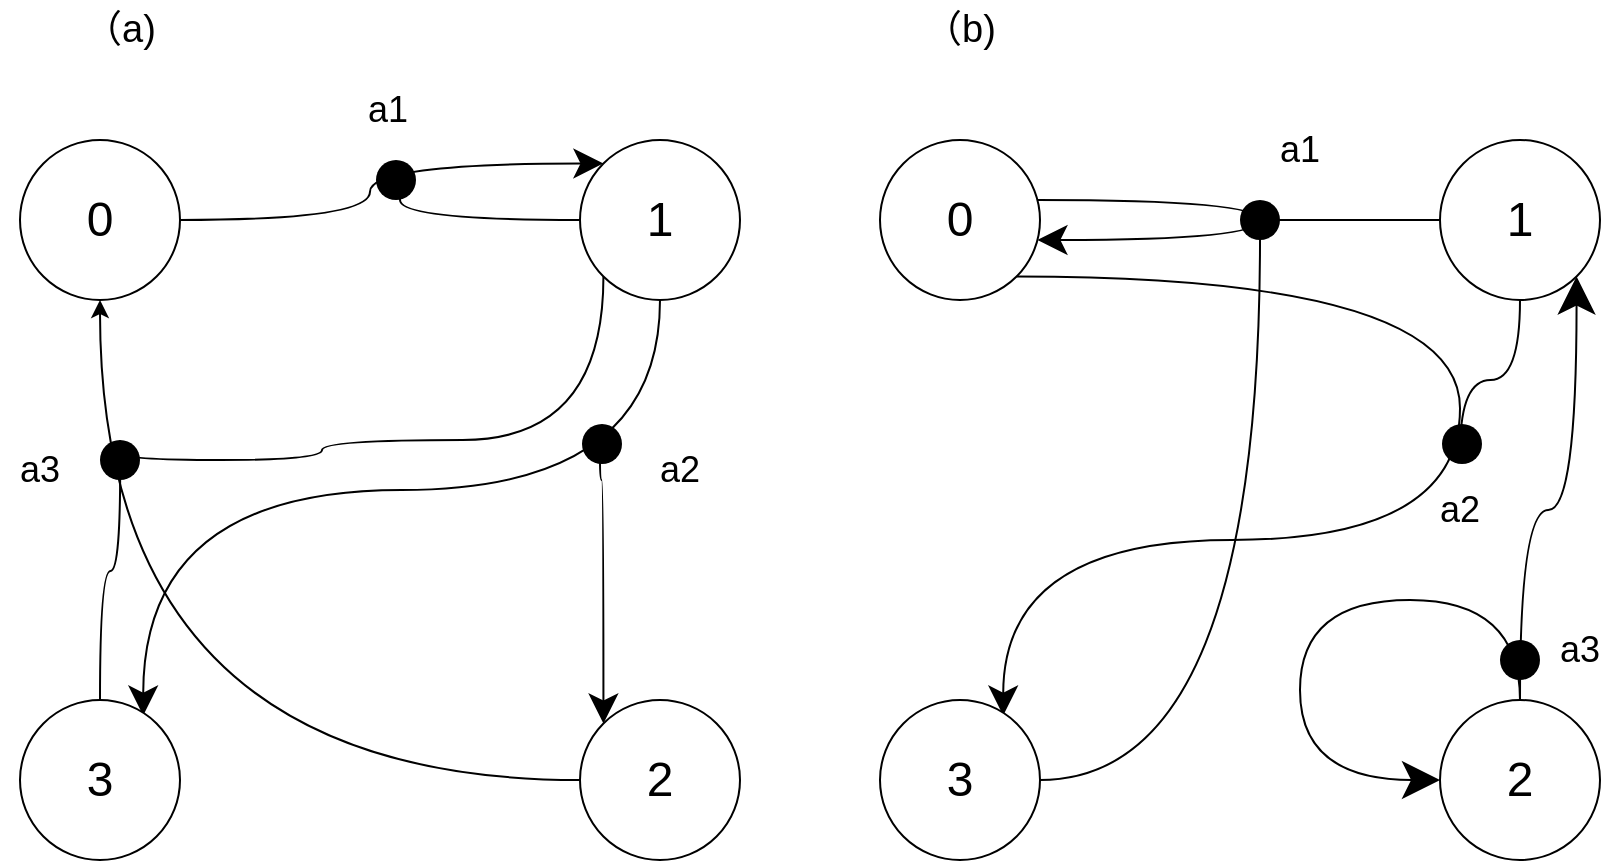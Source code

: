 <mxfile version="24.5.3" type="device" pages="3">
  <diagram id="SKceFKnRvt2C8jLjKgby" name="a">
    <mxGraphModel dx="1430" dy="826" grid="1" gridSize="10" guides="1" tooltips="1" connect="1" arrows="1" fold="1" page="1" pageScale="1" pageWidth="827" pageHeight="1169" math="0" shadow="0">
      <root>
        <mxCell id="0" />
        <mxCell id="1" value="content" style="" parent="0" />
        <mxCell id="7Bc_WqfhUudpgC2m2qhH-6" style="edgeStyle=orthogonalEdgeStyle;curved=1;rounded=0;orthogonalLoop=1;jettySize=auto;html=1;entryX=0;entryY=0;entryDx=0;entryDy=0;endSize=12;" parent="1" source="7Bc_WqfhUudpgC2m2qhH-2" target="7Bc_WqfhUudpgC2m2qhH-3" edge="1">
          <mxGeometry relative="1" as="geometry" />
        </mxCell>
        <mxCell id="7Bc_WqfhUudpgC2m2qhH-2" value="&lt;span style=&quot;font-size: 24px;&quot;&gt;0&lt;/span&gt;" style="ellipse;whiteSpace=wrap;html=1;aspect=fixed;" parent="1" vertex="1">
          <mxGeometry x="20" y="160" width="80" height="80" as="geometry" />
        </mxCell>
        <mxCell id="7Bc_WqfhUudpgC2m2qhH-7" style="edgeStyle=orthogonalEdgeStyle;curved=1;rounded=0;orthogonalLoop=1;jettySize=auto;html=1;" parent="1" source="7Bc_WqfhUudpgC2m2qhH-3" edge="1">
          <mxGeometry relative="1" as="geometry">
            <mxPoint x="200" y="180.0" as="targetPoint" />
            <Array as="points">
              <mxPoint x="210" y="200" />
              <mxPoint x="210" y="180" />
            </Array>
          </mxGeometry>
        </mxCell>
        <mxCell id="7Bc_WqfhUudpgC2m2qhH-13" style="edgeStyle=orthogonalEdgeStyle;curved=1;rounded=0;orthogonalLoop=1;jettySize=auto;html=1;exitX=0.5;exitY=1;exitDx=0;exitDy=0;entryX=0.77;entryY=0.097;entryDx=0;entryDy=0;entryPerimeter=0;endSize=12;" parent="1" source="7Bc_WqfhUudpgC2m2qhH-3" target="7Bc_WqfhUudpgC2m2qhH-5" edge="1">
          <mxGeometry relative="1" as="geometry">
            <mxPoint x="380" y="250.0" as="sourcePoint" />
            <mxPoint x="168.037" y="501.471" as="targetPoint" />
          </mxGeometry>
        </mxCell>
        <mxCell id="7Bc_WqfhUudpgC2m2qhH-14" style="edgeStyle=orthogonalEdgeStyle;curved=1;rounded=0;orthogonalLoop=1;jettySize=auto;html=1;entryX=0;entryY=0;entryDx=0;entryDy=0;endSize=12;" parent="1" target="7Bc_WqfhUudpgC2m2qhH-4" edge="1">
          <mxGeometry relative="1" as="geometry">
            <mxPoint x="320" y="310" as="sourcePoint" />
            <Array as="points">
              <mxPoint x="310" y="330" />
              <mxPoint x="312" y="330" />
            </Array>
          </mxGeometry>
        </mxCell>
        <mxCell id="7Bc_WqfhUudpgC2m2qhH-17" style="edgeStyle=orthogonalEdgeStyle;curved=1;rounded=0;orthogonalLoop=1;jettySize=auto;html=1;exitX=0;exitY=1;exitDx=0;exitDy=0;" parent="1" source="7Bc_WqfhUudpgC2m2qhH-3" edge="1">
          <mxGeometry relative="1" as="geometry">
            <mxPoint x="70" y="310" as="targetPoint" />
            <Array as="points">
              <mxPoint x="312" y="310" />
              <mxPoint x="171" y="310" />
              <mxPoint x="171" y="320" />
              <mxPoint x="70" y="320" />
            </Array>
          </mxGeometry>
        </mxCell>
        <mxCell id="7Bc_WqfhUudpgC2m2qhH-3" value="&lt;font style=&quot;font-size: 24px;&quot;&gt;1&lt;/font&gt;" style="ellipse;whiteSpace=wrap;html=1;aspect=fixed;" parent="1" vertex="1">
          <mxGeometry x="300" y="160" width="80" height="80" as="geometry" />
        </mxCell>
        <mxCell id="7Bc_WqfhUudpgC2m2qhH-16" style="edgeStyle=orthogonalEdgeStyle;curved=1;rounded=0;orthogonalLoop=1;jettySize=auto;html=1;entryX=0.5;entryY=1;entryDx=0;entryDy=0;" parent="1" source="7Bc_WqfhUudpgC2m2qhH-4" target="7Bc_WqfhUudpgC2m2qhH-2" edge="1">
          <mxGeometry relative="1" as="geometry" />
        </mxCell>
        <mxCell id="7Bc_WqfhUudpgC2m2qhH-4" value="&lt;font style=&quot;font-size: 24px;&quot;&gt;2&lt;/font&gt;" style="ellipse;whiteSpace=wrap;html=1;aspect=fixed;" parent="1" vertex="1">
          <mxGeometry x="300" y="440" width="80" height="80" as="geometry" />
        </mxCell>
        <mxCell id="7Bc_WqfhUudpgC2m2qhH-18" style="edgeStyle=orthogonalEdgeStyle;curved=1;rounded=0;orthogonalLoop=1;jettySize=auto;html=1;" parent="1" source="7Bc_WqfhUudpgC2m2qhH-5" edge="1">
          <mxGeometry relative="1" as="geometry">
            <mxPoint x="70" y="310" as="targetPoint" />
          </mxGeometry>
        </mxCell>
        <mxCell id="7Bc_WqfhUudpgC2m2qhH-5" value="&lt;font style=&quot;font-size: 24px;&quot;&gt;3&lt;/font&gt;" style="ellipse;whiteSpace=wrap;html=1;aspect=fixed;" parent="1" vertex="1">
          <mxGeometry x="20" y="440" width="80" height="80" as="geometry" />
        </mxCell>
        <mxCell id="7Bc_WqfhUudpgC2m2qhH-20" value="&lt;font style=&quot;font-size: 18px;&quot;&gt;a1&lt;/font&gt;" style="text;strokeColor=none;align=center;fillColor=none;html=1;verticalAlign=middle;whiteSpace=wrap;rounded=0;" parent="1" vertex="1">
          <mxGeometry x="174" y="130" width="60" height="30" as="geometry" />
        </mxCell>
        <mxCell id="7Bc_WqfhUudpgC2m2qhH-21" value="&lt;font style=&quot;font-size: 18px;&quot;&gt;a2&lt;/font&gt;" style="text;strokeColor=none;align=center;fillColor=none;html=1;verticalAlign=middle;whiteSpace=wrap;rounded=0;" parent="1" vertex="1">
          <mxGeometry x="320" y="310" width="60" height="30" as="geometry" />
        </mxCell>
        <mxCell id="7Bc_WqfhUudpgC2m2qhH-22" value="&lt;font style=&quot;font-size: 18px;&quot;&gt;a3&lt;/font&gt;" style="text;strokeColor=none;align=center;fillColor=none;html=1;verticalAlign=middle;whiteSpace=wrap;rounded=0;" parent="1" vertex="1">
          <mxGeometry x="10" y="310" width="40" height="30" as="geometry" />
        </mxCell>
        <mxCell id="7Bc_WqfhUudpgC2m2qhH-57" style="edgeStyle=orthogonalEdgeStyle;curved=1;rounded=0;orthogonalLoop=1;jettySize=auto;html=1;endSize=12;" parent="1" source="7Bc_WqfhUudpgC2m2qhH-58" target="7Bc_WqfhUudpgC2m2qhH-58" edge="1">
          <mxGeometry relative="1" as="geometry">
            <Array as="points">
              <mxPoint x="640" y="200" />
            </Array>
          </mxGeometry>
        </mxCell>
        <mxCell id="7Bc_WqfhUudpgC2m2qhH-58" value="&lt;font style=&quot;font-size: 24px;&quot;&gt;0&lt;/font&gt;" style="ellipse;whiteSpace=wrap;html=1;aspect=fixed;" parent="1" vertex="1">
          <mxGeometry x="450" y="160" width="80" height="80" as="geometry" />
        </mxCell>
        <mxCell id="7Bc_WqfhUudpgC2m2qhH-59" style="edgeStyle=orthogonalEdgeStyle;curved=1;rounded=0;orthogonalLoop=1;jettySize=auto;html=1;" parent="1" source="7Bc_WqfhUudpgC2m2qhH-63" edge="1">
          <mxGeometry relative="1" as="geometry">
            <mxPoint x="640" y="200" as="targetPoint" />
            <Array as="points">
              <mxPoint x="630" y="200" />
            </Array>
          </mxGeometry>
        </mxCell>
        <mxCell id="7Bc_WqfhUudpgC2m2qhH-60" style="edgeStyle=orthogonalEdgeStyle;curved=1;rounded=0;orthogonalLoop=1;jettySize=auto;html=1;exitX=1;exitY=1;exitDx=0;exitDy=0;entryX=0.77;entryY=0.097;entryDx=0;entryDy=0;entryPerimeter=0;endSize=12;" parent="1" source="7Bc_WqfhUudpgC2m2qhH-58" target="7Bc_WqfhUudpgC2m2qhH-67" edge="1">
          <mxGeometry relative="1" as="geometry">
            <mxPoint x="810" y="250.0" as="sourcePoint" />
            <mxPoint x="598.037" y="501.471" as="targetPoint" />
            <Array as="points">
              <mxPoint x="740" y="228" />
              <mxPoint x="740" y="360" />
              <mxPoint x="512" y="360" />
            </Array>
          </mxGeometry>
        </mxCell>
        <mxCell id="7Bc_WqfhUudpgC2m2qhH-79" style="edgeStyle=orthogonalEdgeStyle;curved=1;rounded=0;orthogonalLoop=1;jettySize=auto;html=1;" parent="1" source="7Bc_WqfhUudpgC2m2qhH-63" edge="1">
          <mxGeometry relative="1" as="geometry">
            <mxPoint x="740" y="320" as="targetPoint" />
          </mxGeometry>
        </mxCell>
        <mxCell id="7Bc_WqfhUudpgC2m2qhH-63" value="&lt;font style=&quot;font-size: 24px;&quot;&gt;1&lt;/font&gt;" style="ellipse;whiteSpace=wrap;html=1;aspect=fixed;" parent="1" vertex="1">
          <mxGeometry x="730" y="160" width="80" height="80" as="geometry" />
        </mxCell>
        <mxCell id="7Bc_WqfhUudpgC2m2qhH-84" style="edgeStyle=orthogonalEdgeStyle;curved=1;rounded=0;orthogonalLoop=1;jettySize=auto;html=1;entryX=1;entryY=1;entryDx=0;entryDy=0;endSize=16;" parent="1" source="7Bc_WqfhUudpgC2m2qhH-65" target="7Bc_WqfhUudpgC2m2qhH-63" edge="1">
          <mxGeometry relative="1" as="geometry" />
        </mxCell>
        <mxCell id="7Bc_WqfhUudpgC2m2qhH-65" value="&lt;font style=&quot;font-size: 24px;&quot;&gt;2&lt;/font&gt;" style="ellipse;whiteSpace=wrap;html=1;aspect=fixed;" parent="1" vertex="1">
          <mxGeometry x="730" y="440" width="80" height="80" as="geometry" />
        </mxCell>
        <mxCell id="7Bc_WqfhUudpgC2m2qhH-66" style="edgeStyle=orthogonalEdgeStyle;curved=1;rounded=0;orthogonalLoop=1;jettySize=auto;html=1;" parent="1" source="7Bc_WqfhUudpgC2m2qhH-67" edge="1">
          <mxGeometry relative="1" as="geometry">
            <mxPoint x="640" y="200" as="targetPoint" />
          </mxGeometry>
        </mxCell>
        <mxCell id="7Bc_WqfhUudpgC2m2qhH-67" value="&lt;font style=&quot;font-size: 24px;&quot;&gt;3&lt;/font&gt;" style="ellipse;whiteSpace=wrap;html=1;aspect=fixed;" parent="1" vertex="1">
          <mxGeometry x="450" y="440" width="80" height="80" as="geometry" />
        </mxCell>
        <mxCell id="7Bc_WqfhUudpgC2m2qhH-68" value="&lt;font style=&quot;font-size: 18px;&quot;&gt;a1&lt;/font&gt;" style="text;strokeColor=none;align=center;fillColor=none;html=1;verticalAlign=middle;whiteSpace=wrap;rounded=0;" parent="1" vertex="1">
          <mxGeometry x="630" y="150" width="60" height="30" as="geometry" />
        </mxCell>
        <mxCell id="7Bc_WqfhUudpgC2m2qhH-69" value="&lt;font style=&quot;font-size: 18px;&quot;&gt;a2&lt;/font&gt;" style="text;strokeColor=none;align=center;fillColor=none;html=1;verticalAlign=middle;whiteSpace=wrap;rounded=0;" parent="1" vertex="1">
          <mxGeometry x="710" y="330" width="60" height="30" as="geometry" />
        </mxCell>
        <mxCell id="7Bc_WqfhUudpgC2m2qhH-70" value="&lt;font style=&quot;font-size: 18px;&quot;&gt;a3&lt;/font&gt;" style="text;strokeColor=none;align=center;fillColor=none;html=1;verticalAlign=middle;whiteSpace=wrap;rounded=0;" parent="1" vertex="1">
          <mxGeometry x="780" y="400" width="40" height="30" as="geometry" />
        </mxCell>
        <mxCell id="7Bc_WqfhUudpgC2m2qhH-75" value="&lt;font style=&quot;font-size: 19px;&quot;&gt;（a)&lt;/font&gt;" style="text;strokeColor=none;align=center;fillColor=none;html=1;verticalAlign=middle;whiteSpace=wrap;rounded=0;" parent="1" vertex="1">
          <mxGeometry x="40" y="90" width="60" height="30" as="geometry" />
        </mxCell>
        <mxCell id="7Bc_WqfhUudpgC2m2qhH-76" value="&lt;font style=&quot;font-size: 19px;&quot;&gt;（b)&lt;/font&gt;" style="text;strokeColor=none;align=center;fillColor=none;html=1;verticalAlign=middle;whiteSpace=wrap;rounded=0;" parent="1" vertex="1">
          <mxGeometry x="460" y="90" width="60" height="30" as="geometry" />
        </mxCell>
        <mxCell id="7Bc_WqfhUudpgC2m2qhH-83" style="edgeStyle=orthogonalEdgeStyle;curved=1;rounded=0;orthogonalLoop=1;jettySize=auto;html=1;entryX=0;entryY=0.5;entryDx=0;entryDy=0;endSize=16;" parent="1" source="7Bc_WqfhUudpgC2m2qhH-65" target="7Bc_WqfhUudpgC2m2qhH-65" edge="1">
          <mxGeometry relative="1" as="geometry">
            <Array as="points">
              <mxPoint x="770" y="390" />
              <mxPoint x="660" y="390" />
              <mxPoint x="660" y="480" />
            </Array>
          </mxGeometry>
        </mxCell>
        <mxCell id="7Bc_WqfhUudpgC2m2qhH-86" value="" style="ellipse;whiteSpace=wrap;html=1;aspect=fixed;strokeColor=none;fillColor=#000000;" parent="1" vertex="1">
          <mxGeometry x="760" y="410" width="20" height="20" as="geometry" />
        </mxCell>
        <mxCell id="7Bc_WqfhUudpgC2m2qhH-10" value="edge" style="locked=1;" parent="0" />
        <mxCell id="7Bc_WqfhUudpgC2m2qhH-15" value="" style="ellipse;whiteSpace=wrap;html=1;aspect=fixed;strokeColor=none;fillColor=#000000;" parent="7Bc_WqfhUudpgC2m2qhH-10" vertex="1">
          <mxGeometry x="301" y="302" width="20" height="20" as="geometry" />
        </mxCell>
        <mxCell id="7Bc_WqfhUudpgC2m2qhH-19" value="" style="ellipse;whiteSpace=wrap;html=1;aspect=fixed;strokeColor=none;fillColor=#000000;" parent="7Bc_WqfhUudpgC2m2qhH-10" vertex="1">
          <mxGeometry x="60" y="310" width="20" height="20" as="geometry" />
        </mxCell>
        <mxCell id="7Bc_WqfhUudpgC2m2qhH-77" value="" style="ellipse;whiteSpace=wrap;html=1;aspect=fixed;strokeColor=none;fillColor=#000000;" parent="7Bc_WqfhUudpgC2m2qhH-10" vertex="1">
          <mxGeometry x="630" y="190" width="20" height="20" as="geometry" />
        </mxCell>
        <mxCell id="7Bc_WqfhUudpgC2m2qhH-78" value="" style="ellipse;whiteSpace=wrap;html=1;aspect=fixed;strokeColor=none;fillColor=#000000;" parent="7Bc_WqfhUudpgC2m2qhH-10" vertex="1">
          <mxGeometry x="198" y="170" width="20" height="20" as="geometry" />
        </mxCell>
        <mxCell id="7Bc_WqfhUudpgC2m2qhH-80" value="" style="ellipse;whiteSpace=wrap;html=1;aspect=fixed;strokeColor=none;fillColor=#000000;" parent="7Bc_WqfhUudpgC2m2qhH-10" vertex="1">
          <mxGeometry x="731" y="302" width="20" height="20" as="geometry" />
        </mxCell>
      </root>
    </mxGraphModel>
  </diagram>
  <diagram id="zlMn35hwKaQn2-pUnOBu" name="fsm">
    <mxGraphModel dx="1185" dy="684" grid="1" gridSize="10" guides="1" tooltips="1" connect="1" arrows="1" fold="1" page="1" pageScale="1" pageWidth="827" pageHeight="1169" math="0" shadow="0">
      <root>
        <mxCell id="0" />
        <mxCell id="1" style="" parent="0" />
        <mxCell id="NRL7vDfmnaa-noIujh9g-6" style="edgeStyle=orthogonalEdgeStyle;rounded=0;orthogonalLoop=1;jettySize=auto;html=1;" edge="1" parent="1" source="NRL7vDfmnaa-noIujh9g-1" target="NRL7vDfmnaa-noIujh9g-3">
          <mxGeometry relative="1" as="geometry" />
        </mxCell>
        <mxCell id="NRL7vDfmnaa-noIujh9g-1" value="&lt;font style=&quot;font-size: 18px;&quot;&gt;0&lt;/font&gt;" style="ellipse;whiteSpace=wrap;html=1;aspect=fixed;" vertex="1" parent="1">
          <mxGeometry x="160" y="320" width="40" height="40" as="geometry" />
        </mxCell>
        <mxCell id="NRL7vDfmnaa-noIujh9g-7" style="edgeStyle=orthogonalEdgeStyle;rounded=0;orthogonalLoop=1;jettySize=auto;html=1;entryX=0;entryY=0.5;entryDx=0;entryDy=0;" edge="1" parent="1" source="NRL7vDfmnaa-noIujh9g-3" target="NRL7vDfmnaa-noIujh9g-5">
          <mxGeometry relative="1" as="geometry" />
        </mxCell>
        <mxCell id="NRL7vDfmnaa-noIujh9g-8" style="edgeStyle=orthogonalEdgeStyle;curved=1;rounded=0;orthogonalLoop=1;jettySize=auto;html=1;" edge="1" parent="1" source="NRL7vDfmnaa-noIujh9g-3">
          <mxGeometry relative="1" as="geometry">
            <mxPoint x="260" y="340" as="targetPoint" />
            <Array as="points">
              <mxPoint x="360" y="410" />
              <mxPoint x="230" y="410" />
              <mxPoint x="230" y="340" />
            </Array>
          </mxGeometry>
        </mxCell>
        <mxCell id="NRL7vDfmnaa-noIujh9g-3" value="&lt;font style=&quot;font-size: 18px;&quot;&gt;1&lt;/font&gt;" style="ellipse;whiteSpace=wrap;html=1;aspect=fixed;" vertex="1" parent="1">
          <mxGeometry x="320" y="320" width="40" height="40" as="geometry" />
        </mxCell>
        <mxCell id="NRL7vDfmnaa-noIujh9g-5" value="&lt;font style=&quot;font-size: 18px;&quot;&gt;2&lt;/font&gt;" style="ellipse;whiteSpace=wrap;html=1;aspect=fixed;" vertex="1" parent="1">
          <mxGeometry x="480" y="320" width="40" height="40" as="geometry" />
        </mxCell>
        <mxCell id="NRL7vDfmnaa-noIujh9g-33" style="edgeStyle=orthogonalEdgeStyle;rounded=0;orthogonalLoop=1;jettySize=auto;html=1;" edge="1" parent="1" source="NRL7vDfmnaa-noIujh9g-34" target="NRL7vDfmnaa-noIujh9g-37">
          <mxGeometry relative="1" as="geometry" />
        </mxCell>
        <mxCell id="NRL7vDfmnaa-noIujh9g-41" style="edgeStyle=orthogonalEdgeStyle;curved=1;rounded=0;orthogonalLoop=1;jettySize=auto;html=1;" edge="1" parent="1" source="NRL7vDfmnaa-noIujh9g-34">
          <mxGeometry relative="1" as="geometry">
            <mxPoint x="420" y="500" as="targetPoint" />
            <Array as="points">
              <mxPoint x="180" y="460" />
              <mxPoint x="420" y="460" />
            </Array>
          </mxGeometry>
        </mxCell>
        <mxCell id="NRL7vDfmnaa-noIujh9g-34" value="&lt;font style=&quot;font-size: 18px;&quot;&gt;0&lt;/font&gt;" style="ellipse;whiteSpace=wrap;html=1;aspect=fixed;" vertex="1" parent="1">
          <mxGeometry x="160" y="480" width="40" height="40" as="geometry" />
        </mxCell>
        <mxCell id="NRL7vDfmnaa-noIujh9g-35" style="edgeStyle=orthogonalEdgeStyle;rounded=0;orthogonalLoop=1;jettySize=auto;html=1;entryX=0;entryY=0.5;entryDx=0;entryDy=0;" edge="1" parent="1" source="NRL7vDfmnaa-noIujh9g-37" target="NRL7vDfmnaa-noIujh9g-38">
          <mxGeometry relative="1" as="geometry" />
        </mxCell>
        <mxCell id="NRL7vDfmnaa-noIujh9g-36" style="edgeStyle=orthogonalEdgeStyle;curved=1;rounded=0;orthogonalLoop=1;jettySize=auto;html=1;" edge="1" parent="1" source="NRL7vDfmnaa-noIujh9g-37">
          <mxGeometry relative="1" as="geometry">
            <mxPoint x="260" y="500" as="targetPoint" />
            <Array as="points">
              <mxPoint x="360" y="570" />
              <mxPoint x="230" y="570" />
              <mxPoint x="230" y="500" />
            </Array>
          </mxGeometry>
        </mxCell>
        <mxCell id="NRL7vDfmnaa-noIujh9g-37" value="&lt;font style=&quot;font-size: 18px;&quot;&gt;1&lt;/font&gt;" style="ellipse;whiteSpace=wrap;html=1;aspect=fixed;" vertex="1" parent="1">
          <mxGeometry x="320" y="480" width="40" height="40" as="geometry" />
        </mxCell>
        <mxCell id="NRL7vDfmnaa-noIujh9g-38" value="&lt;font style=&quot;font-size: 18px;&quot;&gt;2&lt;/font&gt;" style="ellipse;whiteSpace=wrap;html=1;aspect=fixed;" vertex="1" parent="1">
          <mxGeometry x="480" y="480" width="40" height="40" as="geometry" />
        </mxCell>
        <mxCell id="NRL7vDfmnaa-noIujh9g-49" value="(a) Moore FSM" style="text;strokeColor=none;align=left;fillColor=none;html=1;verticalAlign=middle;whiteSpace=wrap;rounded=0;" vertex="1" parent="1">
          <mxGeometry x="160" y="280" width="90" height="30" as="geometry" />
        </mxCell>
        <mxCell id="NRL7vDfmnaa-noIujh9g-50" value="(b) Mealy FSM" style="text;strokeColor=none;align=left;fillColor=none;html=1;verticalAlign=middle;whiteSpace=wrap;rounded=0;" vertex="1" parent="1">
          <mxGeometry x="160" y="420" width="90" height="30" as="geometry" />
        </mxCell>
        <mxCell id="NRL7vDfmnaa-noIujh9g-9" value="聚合点" style="" parent="0" />
        <mxCell id="NRL7vDfmnaa-noIujh9g-11" value="" style="ellipse;whiteSpace=wrap;html=1;aspect=fixed;fillColor=#000000;strokeColor=none;" vertex="1" parent="NRL7vDfmnaa-noIujh9g-9">
          <mxGeometry x="250" y="330" width="20" height="20" as="geometry" />
        </mxCell>
        <mxCell id="NRL7vDfmnaa-noIujh9g-42" value="" style="ellipse;whiteSpace=wrap;html=1;aspect=fixed;fillColor=#000000;strokeColor=none;" vertex="1" parent="NRL7vDfmnaa-noIujh9g-9">
          <mxGeometry x="411" y="489" width="20" height="20" as="geometry" />
        </mxCell>
        <mxCell id="NRL7vDfmnaa-noIujh9g-43" value="" style="ellipse;whiteSpace=wrap;html=1;aspect=fixed;fillColor=#000000;strokeColor=none;" vertex="1" parent="NRL7vDfmnaa-noIujh9g-9">
          <mxGeometry x="250" y="489" width="20" height="20" as="geometry" />
        </mxCell>
        <mxCell id="NRL7vDfmnaa-noIujh9g-44" value="a1" style="text;strokeColor=none;align=center;fillColor=none;html=1;verticalAlign=middle;whiteSpace=wrap;rounded=0;" vertex="1" parent="NRL7vDfmnaa-noIujh9g-9">
          <mxGeometry x="414" y="300" width="40" height="20" as="geometry" />
        </mxCell>
        <mxCell id="NRL7vDfmnaa-noIujh9g-45" value="a0" style="text;strokeColor=none;align=center;fillColor=none;html=1;verticalAlign=middle;whiteSpace=wrap;rounded=0;" vertex="1" parent="NRL7vDfmnaa-noIujh9g-9">
          <mxGeometry x="260" y="300" width="40" height="20" as="geometry" />
        </mxCell>
        <mxCell id="NRL7vDfmnaa-noIujh9g-46" value="a1" style="text;strokeColor=none;align=center;fillColor=none;html=1;verticalAlign=middle;whiteSpace=wrap;rounded=0;" vertex="1" parent="NRL7vDfmnaa-noIujh9g-9">
          <mxGeometry x="414" y="520" width="40" height="20" as="geometry" />
        </mxCell>
        <mxCell id="NRL7vDfmnaa-noIujh9g-47" value="a0" style="text;strokeColor=none;align=center;fillColor=none;html=1;verticalAlign=middle;whiteSpace=wrap;rounded=0;" vertex="1" parent="NRL7vDfmnaa-noIujh9g-9">
          <mxGeometry x="260" y="520" width="40" height="20" as="geometry" />
        </mxCell>
      </root>
    </mxGraphModel>
  </diagram>
  <diagram id="km6YqyTu6HrtE9FheoCg" name="mux">
    <mxGraphModel dx="1185" dy="684" grid="1" gridSize="10" guides="1" tooltips="1" connect="1" arrows="1" fold="1" page="1" pageScale="1" pageWidth="827" pageHeight="1169" math="0" shadow="0">
      <root>
        <mxCell id="0" />
        <mxCell id="1" style="" parent="0" />
        <mxCell id="HYHKbWNU5_bwQwr2oSEW-7" style="edgeStyle=orthogonalEdgeStyle;curved=1;rounded=0;orthogonalLoop=1;jettySize=auto;html=1;entryX=0;entryY=0.5;entryDx=0;entryDy=0;" edge="1" parent="1" source="HYHKbWNU5_bwQwr2oSEW-1" target="HYHKbWNU5_bwQwr2oSEW-6">
          <mxGeometry relative="1" as="geometry" />
        </mxCell>
        <mxCell id="HYHKbWNU5_bwQwr2oSEW-1" value="&lt;font style=&quot;font-size: 18px;&quot;&gt;0&lt;/font&gt;" style="ellipse;whiteSpace=wrap;html=1;aspect=fixed;" vertex="1" parent="1">
          <mxGeometry x="160" y="320" width="40" height="40" as="geometry" />
        </mxCell>
        <mxCell id="HYHKbWNU5_bwQwr2oSEW-9" style="edgeStyle=orthogonalEdgeStyle;curved=1;rounded=0;orthogonalLoop=1;jettySize=auto;html=1;entryX=0;entryY=0.5;entryDx=0;entryDy=0;" edge="1" parent="1" source="HYHKbWNU5_bwQwr2oSEW-2" target="HYHKbWNU5_bwQwr2oSEW-6">
          <mxGeometry relative="1" as="geometry" />
        </mxCell>
        <mxCell id="HYHKbWNU5_bwQwr2oSEW-2" value="&lt;font style=&quot;font-size: 18px;&quot;&gt;1&lt;/font&gt;" style="ellipse;whiteSpace=wrap;html=1;aspect=fixed;" vertex="1" parent="1">
          <mxGeometry x="160" y="400" width="40" height="40" as="geometry" />
        </mxCell>
        <mxCell id="HYHKbWNU5_bwQwr2oSEW-11" style="edgeStyle=orthogonalEdgeStyle;curved=1;rounded=0;orthogonalLoop=1;jettySize=auto;html=1;entryX=0;entryY=0.5;entryDx=0;entryDy=0;" edge="1" parent="1" source="HYHKbWNU5_bwQwr2oSEW-3" target="HYHKbWNU5_bwQwr2oSEW-6">
          <mxGeometry relative="1" as="geometry" />
        </mxCell>
        <mxCell id="HYHKbWNU5_bwQwr2oSEW-3" value="&lt;font style=&quot;font-size: 18px;&quot;&gt;3&lt;/font&gt;" style="ellipse;whiteSpace=wrap;html=1;aspect=fixed;" vertex="1" parent="1">
          <mxGeometry x="160" y="560" width="40" height="40" as="geometry" />
        </mxCell>
        <mxCell id="HYHKbWNU5_bwQwr2oSEW-10" style="edgeStyle=orthogonalEdgeStyle;curved=1;rounded=0;orthogonalLoop=1;jettySize=auto;html=1;" edge="1" parent="1" source="HYHKbWNU5_bwQwr2oSEW-4" target="HYHKbWNU5_bwQwr2oSEW-6">
          <mxGeometry relative="1" as="geometry" />
        </mxCell>
        <mxCell id="HYHKbWNU5_bwQwr2oSEW-4" value="&lt;font style=&quot;font-size: 18px;&quot;&gt;2&lt;/font&gt;" style="ellipse;whiteSpace=wrap;html=1;aspect=fixed;" vertex="1" parent="1">
          <mxGeometry x="160" y="480" width="40" height="40" as="geometry" />
        </mxCell>
        <mxCell id="HYHKbWNU5_bwQwr2oSEW-12" style="edgeStyle=orthogonalEdgeStyle;curved=1;rounded=0;orthogonalLoop=1;jettySize=auto;html=1;entryX=0;entryY=0.5;entryDx=0;entryDy=0;exitX=0.5;exitY=0;exitDx=0;exitDy=0;" edge="1" parent="1" source="HYHKbWNU5_bwQwr2oSEW-5" target="HYHKbWNU5_bwQwr2oSEW-6">
          <mxGeometry relative="1" as="geometry">
            <mxPoint x="310" y="610" as="sourcePoint" />
            <Array as="points">
              <mxPoint x="300" y="460" />
            </Array>
          </mxGeometry>
        </mxCell>
        <mxCell id="HYHKbWNU5_bwQwr2oSEW-5" value="&lt;font style=&quot;font-size: 18px;&quot;&gt;4&lt;/font&gt;" style="ellipse;whiteSpace=wrap;html=1;aspect=fixed;" vertex="1" parent="1">
          <mxGeometry x="280" y="600" width="40" height="40" as="geometry" />
        </mxCell>
        <mxCell id="HYHKbWNU5_bwQwr2oSEW-6" value="&lt;font style=&quot;font-size: 18px;&quot;&gt;5&lt;/font&gt;" style="ellipse;whiteSpace=wrap;html=1;aspect=fixed;" vertex="1" parent="1">
          <mxGeometry x="360" y="440" width="40" height="40" as="geometry" />
        </mxCell>
        <mxCell id="HYHKbWNU5_bwQwr2oSEW-14" value="&lt;font style=&quot;font-size: 18px;&quot;&gt;2&lt;/font&gt;" style="ellipse;whiteSpace=wrap;html=1;aspect=fixed;" vertex="1" parent="1">
          <mxGeometry x="360" y="680" width="40" height="40" as="geometry" />
        </mxCell>
        <mxCell id="HYHKbWNU5_bwQwr2oSEW-18" value="&lt;font style=&quot;font-size: 18px;&quot;&gt;5&lt;/font&gt;" style="ellipse;whiteSpace=wrap;html=1;aspect=fixed;" vertex="1" parent="1">
          <mxGeometry x="360" y="920" width="40" height="40" as="geometry" />
        </mxCell>
        <mxCell id="HYHKbWNU5_bwQwr2oSEW-20" value="&lt;font style=&quot;font-size: 18px;&quot;&gt;4&lt;/font&gt;" style="ellipse;whiteSpace=wrap;html=1;aspect=fixed;" vertex="1" parent="1">
          <mxGeometry x="360" y="840" width="40" height="40" as="geometry" />
        </mxCell>
        <mxCell id="HYHKbWNU5_bwQwr2oSEW-25" style="edgeStyle=orthogonalEdgeStyle;curved=1;rounded=0;orthogonalLoop=1;jettySize=auto;html=1;entryX=0;entryY=0.5;entryDx=0;entryDy=0;" edge="1" parent="1" source="HYHKbWNU5_bwQwr2oSEW-22" target="HYHKbWNU5_bwQwr2oSEW-14">
          <mxGeometry relative="1" as="geometry" />
        </mxCell>
        <mxCell id="HYHKbWNU5_bwQwr2oSEW-26" style="edgeStyle=orthogonalEdgeStyle;curved=1;rounded=0;orthogonalLoop=1;jettySize=auto;html=1;entryX=0;entryY=0.5;entryDx=0;entryDy=0;" edge="1" parent="1" source="HYHKbWNU5_bwQwr2oSEW-22" target="HYHKbWNU5_bwQwr2oSEW-24">
          <mxGeometry relative="1" as="geometry" />
        </mxCell>
        <mxCell id="HYHKbWNU5_bwQwr2oSEW-27" style="edgeStyle=orthogonalEdgeStyle;curved=1;rounded=0;orthogonalLoop=1;jettySize=auto;html=1;entryX=0;entryY=0.5;entryDx=0;entryDy=0;" edge="1" parent="1" source="HYHKbWNU5_bwQwr2oSEW-22" target="HYHKbWNU5_bwQwr2oSEW-20">
          <mxGeometry relative="1" as="geometry">
            <Array as="points">
              <mxPoint x="300" y="820" />
              <mxPoint x="300" y="860" />
            </Array>
          </mxGeometry>
        </mxCell>
        <mxCell id="HYHKbWNU5_bwQwr2oSEW-28" style="edgeStyle=orthogonalEdgeStyle;curved=1;rounded=0;orthogonalLoop=1;jettySize=auto;html=1;entryX=0;entryY=0.5;entryDx=0;entryDy=0;" edge="1" parent="1" source="HYHKbWNU5_bwQwr2oSEW-22" target="HYHKbWNU5_bwQwr2oSEW-18">
          <mxGeometry relative="1" as="geometry">
            <Array as="points">
              <mxPoint x="290" y="820" />
              <mxPoint x="290" y="940" />
            </Array>
          </mxGeometry>
        </mxCell>
        <mxCell id="HYHKbWNU5_bwQwr2oSEW-22" value="&lt;font style=&quot;font-size: 18px;&quot;&gt;0&lt;/font&gt;" style="ellipse;whiteSpace=wrap;html=1;aspect=fixed;" vertex="1" parent="1">
          <mxGeometry x="160" y="800" width="40" height="40" as="geometry" />
        </mxCell>
        <mxCell id="HYHKbWNU5_bwQwr2oSEW-30" style="edgeStyle=orthogonalEdgeStyle;curved=1;rounded=0;orthogonalLoop=1;jettySize=auto;html=1;exitX=0.5;exitY=0;exitDx=0;exitDy=0;" edge="1" parent="1" source="HYHKbWNU5_bwQwr2oSEW-23">
          <mxGeometry relative="1" as="geometry">
            <mxPoint x="230" y="820" as="targetPoint" />
          </mxGeometry>
        </mxCell>
        <mxCell id="HYHKbWNU5_bwQwr2oSEW-23" value="&lt;font style=&quot;font-size: 18px;&quot;&gt;1&lt;/font&gt;" style="ellipse;whiteSpace=wrap;html=1;aspect=fixed;" vertex="1" parent="1">
          <mxGeometry x="240" y="960" width="40" height="40" as="geometry" />
        </mxCell>
        <mxCell id="HYHKbWNU5_bwQwr2oSEW-24" value="&lt;font style=&quot;font-size: 18px;&quot;&gt;3&lt;/font&gt;" style="ellipse;whiteSpace=wrap;html=1;aspect=fixed;" vertex="1" parent="1">
          <mxGeometry x="360" y="760" width="40" height="40" as="geometry" />
        </mxCell>
        <mxCell id="HYHKbWNU5_bwQwr2oSEW-32" value="聚合点" parent="0" />
        <mxCell id="HYHKbWNU5_bwQwr2oSEW-33" value="" style="ellipse;whiteSpace=wrap;html=1;aspect=fixed;strokeColor=none;fillColor=#000000;" vertex="1" parent="HYHKbWNU5_bwQwr2oSEW-32">
          <mxGeometry x="324" y="452" width="20" height="20" as="geometry" />
        </mxCell>
        <mxCell id="HYHKbWNU5_bwQwr2oSEW-34" value="" style="ellipse;whiteSpace=wrap;html=1;aspect=fixed;strokeColor=none;fillColor=#000000;" vertex="1" parent="HYHKbWNU5_bwQwr2oSEW-32">
          <mxGeometry x="217" y="812" width="20" height="20" as="geometry" />
        </mxCell>
        <mxCell id="HYHKbWNU5_bwQwr2oSEW-35" value="&lt;font style=&quot;font-size: 20px;&quot;&gt;e&lt;sub&gt;0&lt;/sub&gt;&lt;/font&gt;" style="text;strokeColor=none;align=center;fillColor=none;html=1;verticalAlign=middle;whiteSpace=wrap;rounded=0;" vertex="1" parent="HYHKbWNU5_bwQwr2oSEW-32">
          <mxGeometry x="304" y="410" width="60" height="30" as="geometry" />
        </mxCell>
        <mxCell id="HYHKbWNU5_bwQwr2oSEW-36" value="&lt;font style=&quot;font-size: 20px;&quot;&gt;e&lt;sub&gt;0&lt;/sub&gt;&lt;/font&gt;" style="text;strokeColor=none;align=center;fillColor=none;html=1;verticalAlign=middle;whiteSpace=wrap;rounded=0;" vertex="1" parent="HYHKbWNU5_bwQwr2oSEW-32">
          <mxGeometry x="200" y="760" width="60" height="30" as="geometry" />
        </mxCell>
        <mxCell id="HYHKbWNU5_bwQwr2oSEW-37" value="(a)" style="text;strokeColor=none;align=center;fillColor=none;html=1;verticalAlign=middle;whiteSpace=wrap;rounded=0;" vertex="1" parent="HYHKbWNU5_bwQwr2oSEW-32">
          <mxGeometry x="160" y="280" width="33" height="30" as="geometry" />
        </mxCell>
        <mxCell id="HYHKbWNU5_bwQwr2oSEW-38" value="(b)" style="text;strokeColor=none;align=center;fillColor=none;html=1;verticalAlign=middle;whiteSpace=wrap;rounded=0;" vertex="1" parent="HYHKbWNU5_bwQwr2oSEW-32">
          <mxGeometry x="160" y="720" width="33" height="30" as="geometry" />
        </mxCell>
      </root>
    </mxGraphModel>
  </diagram>
</mxfile>

